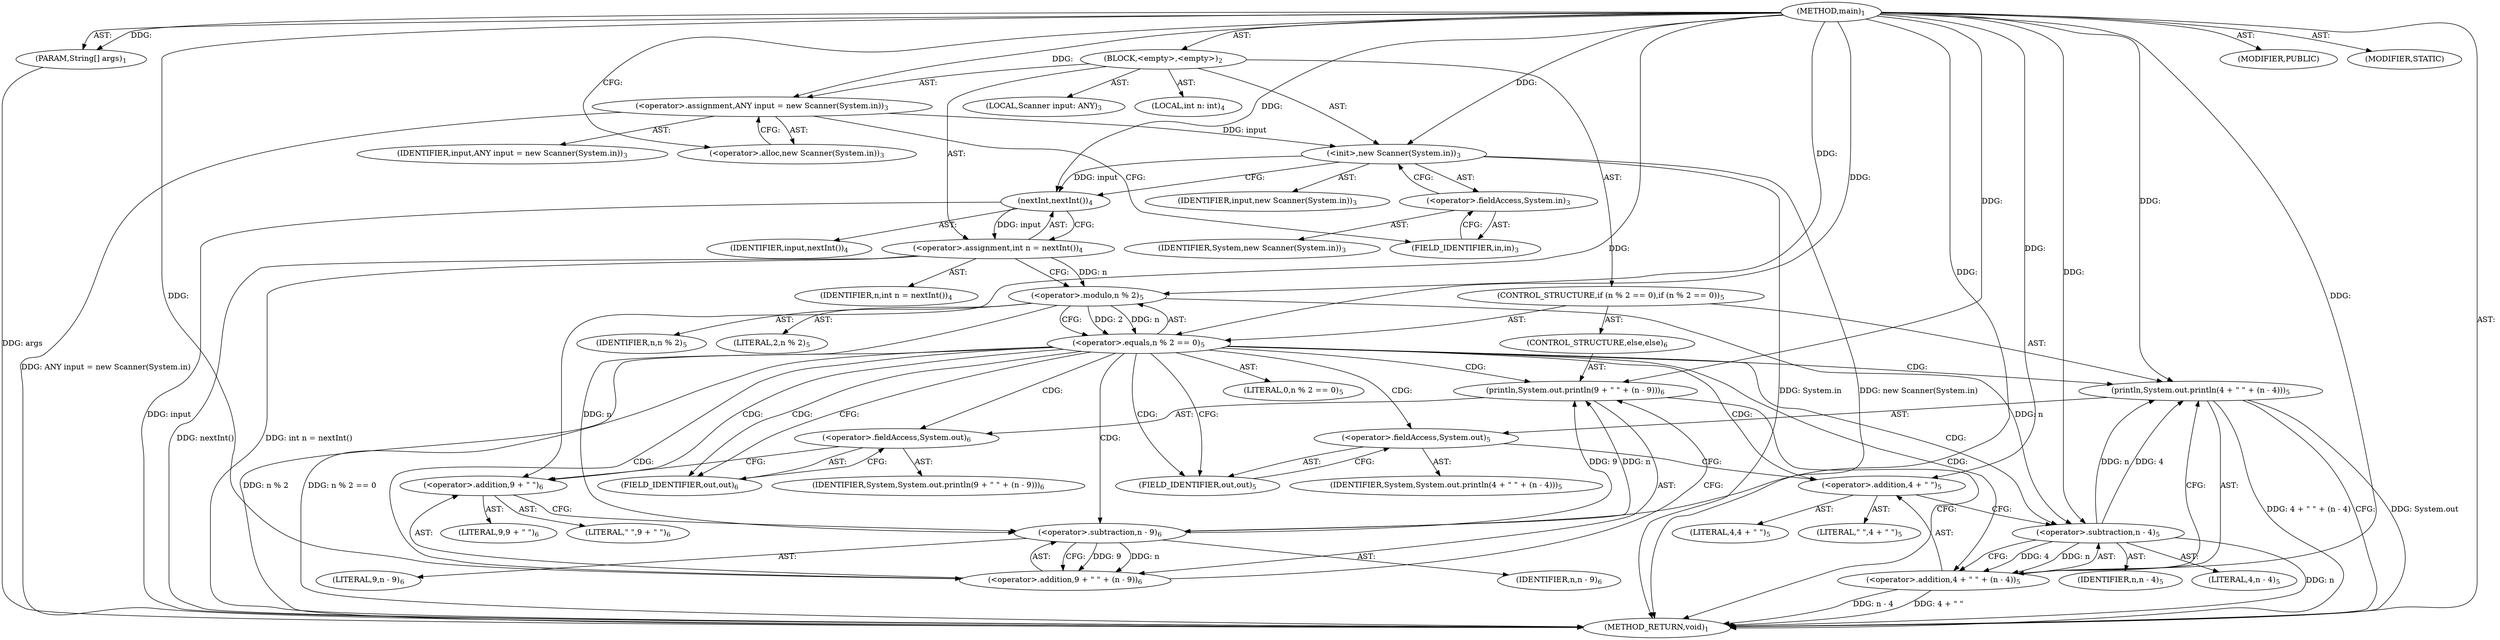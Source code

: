 digraph "main" {  
"19" [label = <(METHOD,main)<SUB>1</SUB>> ]
"20" [label = <(PARAM,String[] args)<SUB>1</SUB>> ]
"21" [label = <(BLOCK,&lt;empty&gt;,&lt;empty&gt;)<SUB>2</SUB>> ]
"4" [label = <(LOCAL,Scanner input: ANY)<SUB>3</SUB>> ]
"22" [label = <(&lt;operator&gt;.assignment,ANY input = new Scanner(System.in))<SUB>3</SUB>> ]
"23" [label = <(IDENTIFIER,input,ANY input = new Scanner(System.in))<SUB>3</SUB>> ]
"24" [label = <(&lt;operator&gt;.alloc,new Scanner(System.in))<SUB>3</SUB>> ]
"25" [label = <(&lt;init&gt;,new Scanner(System.in))<SUB>3</SUB>> ]
"3" [label = <(IDENTIFIER,input,new Scanner(System.in))<SUB>3</SUB>> ]
"26" [label = <(&lt;operator&gt;.fieldAccess,System.in)<SUB>3</SUB>> ]
"27" [label = <(IDENTIFIER,System,new Scanner(System.in))<SUB>3</SUB>> ]
"28" [label = <(FIELD_IDENTIFIER,in,in)<SUB>3</SUB>> ]
"29" [label = <(LOCAL,int n: int)<SUB>4</SUB>> ]
"30" [label = <(&lt;operator&gt;.assignment,int n = nextInt())<SUB>4</SUB>> ]
"31" [label = <(IDENTIFIER,n,int n = nextInt())<SUB>4</SUB>> ]
"32" [label = <(nextInt,nextInt())<SUB>4</SUB>> ]
"33" [label = <(IDENTIFIER,input,nextInt())<SUB>4</SUB>> ]
"34" [label = <(CONTROL_STRUCTURE,if (n % 2 == 0),if (n % 2 == 0))<SUB>5</SUB>> ]
"35" [label = <(&lt;operator&gt;.equals,n % 2 == 0)<SUB>5</SUB>> ]
"36" [label = <(&lt;operator&gt;.modulo,n % 2)<SUB>5</SUB>> ]
"37" [label = <(IDENTIFIER,n,n % 2)<SUB>5</SUB>> ]
"38" [label = <(LITERAL,2,n % 2)<SUB>5</SUB>> ]
"39" [label = <(LITERAL,0,n % 2 == 0)<SUB>5</SUB>> ]
"40" [label = <(println,System.out.println(4 + &quot; &quot; + (n - 4)))<SUB>5</SUB>> ]
"41" [label = <(&lt;operator&gt;.fieldAccess,System.out)<SUB>5</SUB>> ]
"42" [label = <(IDENTIFIER,System,System.out.println(4 + &quot; &quot; + (n - 4)))<SUB>5</SUB>> ]
"43" [label = <(FIELD_IDENTIFIER,out,out)<SUB>5</SUB>> ]
"44" [label = <(&lt;operator&gt;.addition,4 + &quot; &quot; + (n - 4))<SUB>5</SUB>> ]
"45" [label = <(&lt;operator&gt;.addition,4 + &quot; &quot;)<SUB>5</SUB>> ]
"46" [label = <(LITERAL,4,4 + &quot; &quot;)<SUB>5</SUB>> ]
"47" [label = <(LITERAL,&quot; &quot;,4 + &quot; &quot;)<SUB>5</SUB>> ]
"48" [label = <(&lt;operator&gt;.subtraction,n - 4)<SUB>5</SUB>> ]
"49" [label = <(IDENTIFIER,n,n - 4)<SUB>5</SUB>> ]
"50" [label = <(LITERAL,4,n - 4)<SUB>5</SUB>> ]
"51" [label = <(CONTROL_STRUCTURE,else,else)<SUB>6</SUB>> ]
"52" [label = <(println,System.out.println(9 + &quot; &quot; + (n - 9)))<SUB>6</SUB>> ]
"53" [label = <(&lt;operator&gt;.fieldAccess,System.out)<SUB>6</SUB>> ]
"54" [label = <(IDENTIFIER,System,System.out.println(9 + &quot; &quot; + (n - 9)))<SUB>6</SUB>> ]
"55" [label = <(FIELD_IDENTIFIER,out,out)<SUB>6</SUB>> ]
"56" [label = <(&lt;operator&gt;.addition,9 + &quot; &quot; + (n - 9))<SUB>6</SUB>> ]
"57" [label = <(&lt;operator&gt;.addition,9 + &quot; &quot;)<SUB>6</SUB>> ]
"58" [label = <(LITERAL,9,9 + &quot; &quot;)<SUB>6</SUB>> ]
"59" [label = <(LITERAL,&quot; &quot;,9 + &quot; &quot;)<SUB>6</SUB>> ]
"60" [label = <(&lt;operator&gt;.subtraction,n - 9)<SUB>6</SUB>> ]
"61" [label = <(IDENTIFIER,n,n - 9)<SUB>6</SUB>> ]
"62" [label = <(LITERAL,9,n - 9)<SUB>6</SUB>> ]
"63" [label = <(MODIFIER,PUBLIC)> ]
"64" [label = <(MODIFIER,STATIC)> ]
"65" [label = <(METHOD_RETURN,void)<SUB>1</SUB>> ]
  "19" -> "20"  [ label = "AST: "] 
  "19" -> "21"  [ label = "AST: "] 
  "19" -> "63"  [ label = "AST: "] 
  "19" -> "64"  [ label = "AST: "] 
  "19" -> "65"  [ label = "AST: "] 
  "21" -> "4"  [ label = "AST: "] 
  "21" -> "22"  [ label = "AST: "] 
  "21" -> "25"  [ label = "AST: "] 
  "21" -> "29"  [ label = "AST: "] 
  "21" -> "30"  [ label = "AST: "] 
  "21" -> "34"  [ label = "AST: "] 
  "22" -> "23"  [ label = "AST: "] 
  "22" -> "24"  [ label = "AST: "] 
  "25" -> "3"  [ label = "AST: "] 
  "25" -> "26"  [ label = "AST: "] 
  "26" -> "27"  [ label = "AST: "] 
  "26" -> "28"  [ label = "AST: "] 
  "30" -> "31"  [ label = "AST: "] 
  "30" -> "32"  [ label = "AST: "] 
  "32" -> "33"  [ label = "AST: "] 
  "34" -> "35"  [ label = "AST: "] 
  "34" -> "40"  [ label = "AST: "] 
  "34" -> "51"  [ label = "AST: "] 
  "35" -> "36"  [ label = "AST: "] 
  "35" -> "39"  [ label = "AST: "] 
  "36" -> "37"  [ label = "AST: "] 
  "36" -> "38"  [ label = "AST: "] 
  "40" -> "41"  [ label = "AST: "] 
  "40" -> "44"  [ label = "AST: "] 
  "41" -> "42"  [ label = "AST: "] 
  "41" -> "43"  [ label = "AST: "] 
  "44" -> "45"  [ label = "AST: "] 
  "44" -> "48"  [ label = "AST: "] 
  "45" -> "46"  [ label = "AST: "] 
  "45" -> "47"  [ label = "AST: "] 
  "48" -> "49"  [ label = "AST: "] 
  "48" -> "50"  [ label = "AST: "] 
  "51" -> "52"  [ label = "AST: "] 
  "52" -> "53"  [ label = "AST: "] 
  "52" -> "56"  [ label = "AST: "] 
  "53" -> "54"  [ label = "AST: "] 
  "53" -> "55"  [ label = "AST: "] 
  "56" -> "57"  [ label = "AST: "] 
  "56" -> "60"  [ label = "AST: "] 
  "57" -> "58"  [ label = "AST: "] 
  "57" -> "59"  [ label = "AST: "] 
  "60" -> "61"  [ label = "AST: "] 
  "60" -> "62"  [ label = "AST: "] 
  "22" -> "28"  [ label = "CFG: "] 
  "25" -> "32"  [ label = "CFG: "] 
  "30" -> "36"  [ label = "CFG: "] 
  "24" -> "22"  [ label = "CFG: "] 
  "26" -> "25"  [ label = "CFG: "] 
  "32" -> "30"  [ label = "CFG: "] 
  "35" -> "43"  [ label = "CFG: "] 
  "35" -> "55"  [ label = "CFG: "] 
  "40" -> "65"  [ label = "CFG: "] 
  "28" -> "26"  [ label = "CFG: "] 
  "36" -> "35"  [ label = "CFG: "] 
  "41" -> "45"  [ label = "CFG: "] 
  "44" -> "40"  [ label = "CFG: "] 
  "52" -> "65"  [ label = "CFG: "] 
  "43" -> "41"  [ label = "CFG: "] 
  "45" -> "48"  [ label = "CFG: "] 
  "48" -> "44"  [ label = "CFG: "] 
  "53" -> "57"  [ label = "CFG: "] 
  "56" -> "52"  [ label = "CFG: "] 
  "55" -> "53"  [ label = "CFG: "] 
  "57" -> "60"  [ label = "CFG: "] 
  "60" -> "56"  [ label = "CFG: "] 
  "19" -> "24"  [ label = "CFG: "] 
  "20" -> "65"  [ label = "DDG: args"] 
  "22" -> "65"  [ label = "DDG: ANY input = new Scanner(System.in)"] 
  "25" -> "65"  [ label = "DDG: System.in"] 
  "25" -> "65"  [ label = "DDG: new Scanner(System.in)"] 
  "32" -> "65"  [ label = "DDG: input"] 
  "30" -> "65"  [ label = "DDG: nextInt()"] 
  "30" -> "65"  [ label = "DDG: int n = nextInt()"] 
  "35" -> "65"  [ label = "DDG: n % 2"] 
  "35" -> "65"  [ label = "DDG: n % 2 == 0"] 
  "40" -> "65"  [ label = "DDG: System.out"] 
  "44" -> "65"  [ label = "DDG: 4 + &quot; &quot;"] 
  "48" -> "65"  [ label = "DDG: n"] 
  "44" -> "65"  [ label = "DDG: n - 4"] 
  "40" -> "65"  [ label = "DDG: 4 + &quot; &quot; + (n - 4)"] 
  "19" -> "20"  [ label = "DDG: "] 
  "19" -> "22"  [ label = "DDG: "] 
  "32" -> "30"  [ label = "DDG: input"] 
  "22" -> "25"  [ label = "DDG: input"] 
  "19" -> "25"  [ label = "DDG: "] 
  "25" -> "32"  [ label = "DDG: input"] 
  "19" -> "32"  [ label = "DDG: "] 
  "36" -> "35"  [ label = "DDG: n"] 
  "36" -> "35"  [ label = "DDG: 2"] 
  "19" -> "35"  [ label = "DDG: "] 
  "19" -> "40"  [ label = "DDG: "] 
  "48" -> "40"  [ label = "DDG: n"] 
  "48" -> "40"  [ label = "DDG: 4"] 
  "30" -> "36"  [ label = "DDG: n"] 
  "19" -> "36"  [ label = "DDG: "] 
  "19" -> "44"  [ label = "DDG: "] 
  "48" -> "44"  [ label = "DDG: n"] 
  "48" -> "44"  [ label = "DDG: 4"] 
  "19" -> "52"  [ label = "DDG: "] 
  "60" -> "52"  [ label = "DDG: n"] 
  "60" -> "52"  [ label = "DDG: 9"] 
  "19" -> "45"  [ label = "DDG: "] 
  "36" -> "48"  [ label = "DDG: n"] 
  "19" -> "48"  [ label = "DDG: "] 
  "19" -> "56"  [ label = "DDG: "] 
  "60" -> "56"  [ label = "DDG: n"] 
  "60" -> "56"  [ label = "DDG: 9"] 
  "19" -> "57"  [ label = "DDG: "] 
  "36" -> "60"  [ label = "DDG: n"] 
  "19" -> "60"  [ label = "DDG: "] 
  "35" -> "40"  [ label = "CDG: "] 
  "35" -> "48"  [ label = "CDG: "] 
  "35" -> "60"  [ label = "CDG: "] 
  "35" -> "57"  [ label = "CDG: "] 
  "35" -> "44"  [ label = "CDG: "] 
  "35" -> "52"  [ label = "CDG: "] 
  "35" -> "55"  [ label = "CDG: "] 
  "35" -> "53"  [ label = "CDG: "] 
  "35" -> "56"  [ label = "CDG: "] 
  "35" -> "41"  [ label = "CDG: "] 
  "35" -> "45"  [ label = "CDG: "] 
  "35" -> "43"  [ label = "CDG: "] 
}
